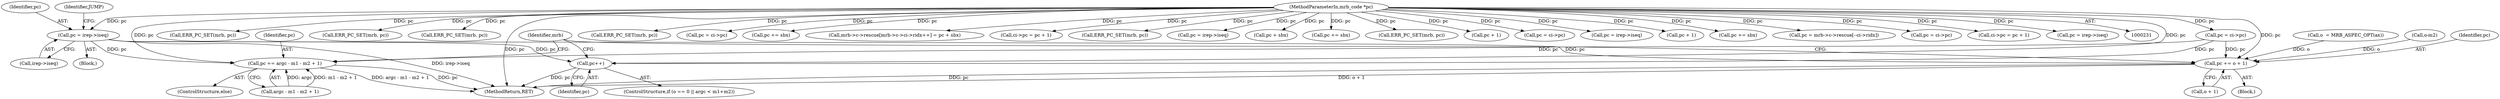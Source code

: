 digraph "0_mruby_1905091634a6a2925c911484434448e568330626@pointer" {
"1002782" [label="(Call,pc = irep->iseq)"];
"1000234" [label="(MethodParameterIn,mrb_code *pc)"];
"1003344" [label="(Call,pc++)"];
"1003347" [label="(Call,pc += argc - m1 - m2 + 1)"];
"1003455" [label="(Call,pc += o + 1)"];
"1003348" [label="(Identifier,pc)"];
"1003357" [label="(Block,)"];
"1003334" [label="(ControlStructure,if (o == 0 || argc < m1+m2))"];
"1000696" [label="(Call,ERR_PC_SET(mrb, pc))"];
"1001628" [label="(Call,ERR_PC_SET(mrb, pc))"];
"1000592" [label="(Call,ERR_PC_SET(mrb, pc))"];
"1002782" [label="(Call,pc = irep->iseq)"];
"1004590" [label="(Call,ERR_PC_SET(mrb, pc))"];
"1002093" [label="(Call,pc = ci->pc)"];
"1003393" [label="(Call,o-m2)"];
"1000850" [label="(Call,pc += sbx)"];
"1000966" [label="(Call,mrb->c->rescue[mrb->c->ci->ridx++] = pc + sbx)"];
"1001720" [label="(Call,ci->pc = pc + 1)"];
"1000648" [label="(Call,ERR_PC_SET(mrb, pc))"];
"1002238" [label="(Call,pc = irep->iseq)"];
"1003345" [label="(Identifier,pc)"];
"1003349" [label="(Call,argc - m1 - m2 + 1)"];
"1000981" [label="(Call,pc + sbx)"];
"1000871" [label="(Call,pc += sbx)"];
"1000234" [label="(MethodParameterIn,mrb_code *pc)"];
"1002784" [label="(Call,irep->iseq)"];
"1003344" [label="(Call,pc++)"];
"1005666" [label="(MethodReturn,RET)"];
"1002481" [label="(Call,ERR_PC_SET(mrb, pc))"];
"1001724" [label="(Call,pc + 1)"];
"1003346" [label="(ControlStructure,else)"];
"1003464" [label="(Identifier,mrb)"];
"1003456" [label="(Identifier,pc)"];
"1001912" [label="(Call,pc = ci->pc)"];
"1001970" [label="(Call,pc = irep->iseq)"];
"1002574" [label="(Call,pc + 1)"];
"1003457" [label="(Call,o + 1)"];
"1000894" [label="(Call,pc += sbx)"];
"1002719" [label="(Call,pc = ci->pc)"];
"1003049" [label="(Call,o  = MRB_ASPEC_OPT(ax))"];
"1003854" [label="(Call,pc = mrb->c->rescue[--ci->ridx])"];
"1004440" [label="(Call,pc = ci->pc)"];
"1003347" [label="(Call,pc += argc - m1 - m2 + 1)"];
"1002570" [label="(Call,ci->pc = pc + 1)"];
"1002787" [label="(Identifier,JUMP)"];
"1003455" [label="(Call,pc += o + 1)"];
"1002783" [label="(Identifier,pc)"];
"1002728" [label="(Block,)"];
"1004759" [label="(Call,pc = irep->iseq)"];
"1002782" -> "1002728"  [label="AST: "];
"1002782" -> "1002784"  [label="CFG: "];
"1002783" -> "1002782"  [label="AST: "];
"1002784" -> "1002782"  [label="AST: "];
"1002787" -> "1002782"  [label="CFG: "];
"1002782" -> "1005666"  [label="DDG: irep->iseq"];
"1000234" -> "1002782"  [label="DDG: pc"];
"1002782" -> "1003344"  [label="DDG: pc"];
"1002782" -> "1003347"  [label="DDG: pc"];
"1002782" -> "1003455"  [label="DDG: pc"];
"1000234" -> "1000231"  [label="AST: "];
"1000234" -> "1005666"  [label="DDG: pc"];
"1000234" -> "1000592"  [label="DDG: pc"];
"1000234" -> "1000648"  [label="DDG: pc"];
"1000234" -> "1000696"  [label="DDG: pc"];
"1000234" -> "1000850"  [label="DDG: pc"];
"1000234" -> "1000871"  [label="DDG: pc"];
"1000234" -> "1000894"  [label="DDG: pc"];
"1000234" -> "1000966"  [label="DDG: pc"];
"1000234" -> "1000981"  [label="DDG: pc"];
"1000234" -> "1001628"  [label="DDG: pc"];
"1000234" -> "1001720"  [label="DDG: pc"];
"1000234" -> "1001724"  [label="DDG: pc"];
"1000234" -> "1001912"  [label="DDG: pc"];
"1000234" -> "1001970"  [label="DDG: pc"];
"1000234" -> "1002093"  [label="DDG: pc"];
"1000234" -> "1002238"  [label="DDG: pc"];
"1000234" -> "1002481"  [label="DDG: pc"];
"1000234" -> "1002570"  [label="DDG: pc"];
"1000234" -> "1002574"  [label="DDG: pc"];
"1000234" -> "1002719"  [label="DDG: pc"];
"1000234" -> "1003344"  [label="DDG: pc"];
"1000234" -> "1003347"  [label="DDG: pc"];
"1000234" -> "1003455"  [label="DDG: pc"];
"1000234" -> "1003854"  [label="DDG: pc"];
"1000234" -> "1004440"  [label="DDG: pc"];
"1000234" -> "1004590"  [label="DDG: pc"];
"1000234" -> "1004759"  [label="DDG: pc"];
"1003344" -> "1003334"  [label="AST: "];
"1003344" -> "1003345"  [label="CFG: "];
"1003345" -> "1003344"  [label="AST: "];
"1003464" -> "1003344"  [label="CFG: "];
"1003344" -> "1005666"  [label="DDG: pc"];
"1002719" -> "1003344"  [label="DDG: pc"];
"1003347" -> "1003346"  [label="AST: "];
"1003347" -> "1003349"  [label="CFG: "];
"1003348" -> "1003347"  [label="AST: "];
"1003349" -> "1003347"  [label="AST: "];
"1003464" -> "1003347"  [label="CFG: "];
"1003347" -> "1005666"  [label="DDG: pc"];
"1003347" -> "1005666"  [label="DDG: argc - m1 - m2 + 1"];
"1003349" -> "1003347"  [label="DDG: argc"];
"1003349" -> "1003347"  [label="DDG: m1 - m2 + 1"];
"1002719" -> "1003347"  [label="DDG: pc"];
"1003455" -> "1003357"  [label="AST: "];
"1003455" -> "1003457"  [label="CFG: "];
"1003456" -> "1003455"  [label="AST: "];
"1003457" -> "1003455"  [label="AST: "];
"1003464" -> "1003455"  [label="CFG: "];
"1003455" -> "1005666"  [label="DDG: pc"];
"1003455" -> "1005666"  [label="DDG: o + 1"];
"1003049" -> "1003455"  [label="DDG: o"];
"1003393" -> "1003455"  [label="DDG: o"];
"1002719" -> "1003455"  [label="DDG: pc"];
}
